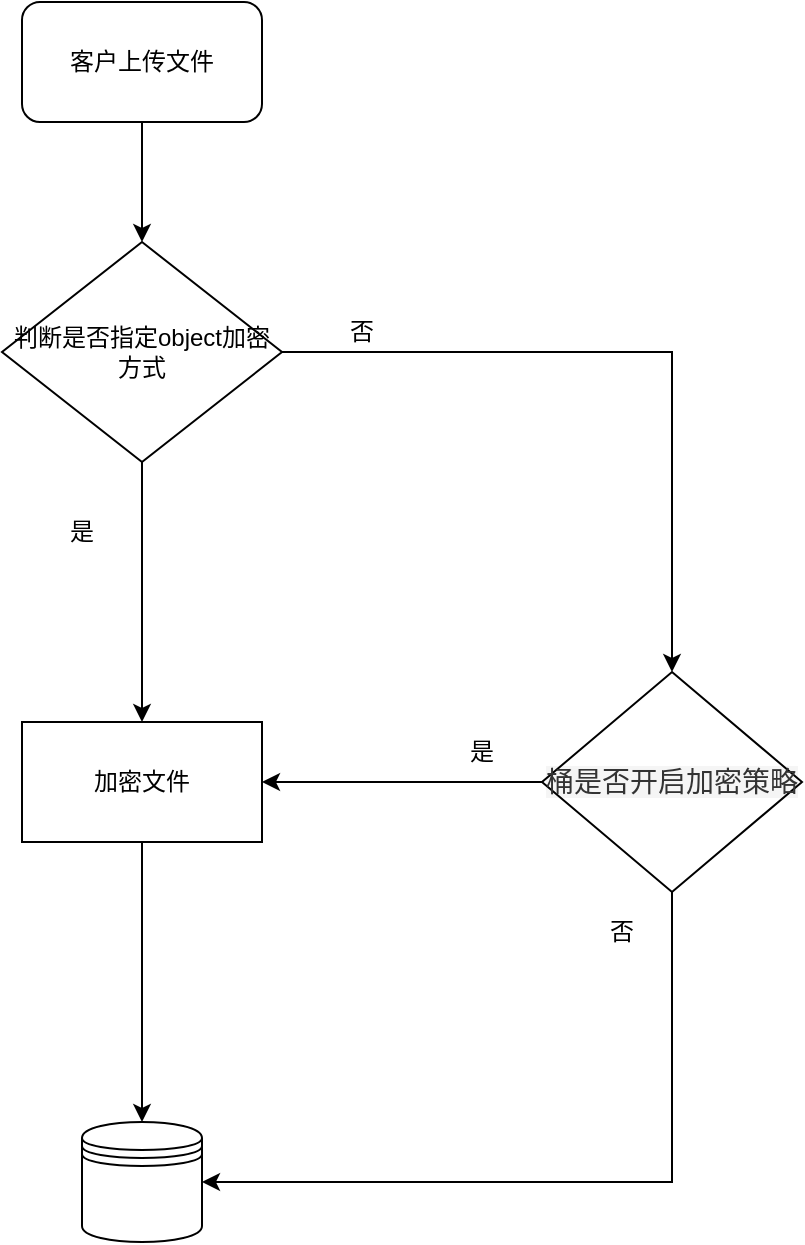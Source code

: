 <mxfile version="16.6.2" type="github"><diagram id="DfJJZqybF0mfNs6TDclR" name="Page-1"><mxGraphModel dx="1422" dy="762" grid="1" gridSize="10" guides="1" tooltips="1" connect="1" arrows="1" fold="1" page="1" pageScale="1" pageWidth="827" pageHeight="1169" math="0" shadow="0"><root><mxCell id="0"/><mxCell id="1" parent="0"/><mxCell id="pUZk9N-wRODuNJ0LGwgy-7" style="edgeStyle=orthogonalEdgeStyle;rounded=0;orthogonalLoop=1;jettySize=auto;html=1;" parent="1" source="pUZk9N-wRODuNJ0LGwgy-4" target="pUZk9N-wRODuNJ0LGwgy-5" edge="1"><mxGeometry relative="1" as="geometry"/></mxCell><mxCell id="pUZk9N-wRODuNJ0LGwgy-14" style="edgeStyle=orthogonalEdgeStyle;rounded=0;orthogonalLoop=1;jettySize=auto;html=1;exitX=1;exitY=0.5;exitDx=0;exitDy=0;entryX=0.5;entryY=0;entryDx=0;entryDy=0;" parent="1" source="pUZk9N-wRODuNJ0LGwgy-4" target="pUZk9N-wRODuNJ0LGwgy-13" edge="1"><mxGeometry relative="1" as="geometry"/></mxCell><mxCell id="pUZk9N-wRODuNJ0LGwgy-4" value="判断是否指定object加密方式" style="rhombus;whiteSpace=wrap;html=1;" parent="1" vertex="1"><mxGeometry x="340" y="170" width="140" height="110" as="geometry"/></mxCell><mxCell id="pUZk9N-wRODuNJ0LGwgy-12" style="edgeStyle=orthogonalEdgeStyle;rounded=0;orthogonalLoop=1;jettySize=auto;html=1;entryX=0.5;entryY=0;entryDx=0;entryDy=0;" parent="1" source="pUZk9N-wRODuNJ0LGwgy-5" target="pUZk9N-wRODuNJ0LGwgy-11" edge="1"><mxGeometry relative="1" as="geometry"/></mxCell><mxCell id="pUZk9N-wRODuNJ0LGwgy-5" value="加密文件" style="rounded=0;whiteSpace=wrap;html=1;" parent="1" vertex="1"><mxGeometry x="350" y="410" width="120" height="60" as="geometry"/></mxCell><mxCell id="pUZk9N-wRODuNJ0LGwgy-9" value="是" style="text;html=1;strokeColor=none;fillColor=none;align=center;verticalAlign=middle;whiteSpace=wrap;rounded=0;" parent="1" vertex="1"><mxGeometry x="350" y="300" width="60" height="30" as="geometry"/></mxCell><mxCell id="pUZk9N-wRODuNJ0LGwgy-10" value="否" style="text;html=1;strokeColor=none;fillColor=none;align=center;verticalAlign=middle;whiteSpace=wrap;rounded=0;" parent="1" vertex="1"><mxGeometry x="490" y="200" width="60" height="30" as="geometry"/></mxCell><mxCell id="pUZk9N-wRODuNJ0LGwgy-11" value="" style="shape=datastore;whiteSpace=wrap;html=1;" parent="1" vertex="1"><mxGeometry x="380" y="610" width="60" height="60" as="geometry"/></mxCell><mxCell id="pUZk9N-wRODuNJ0LGwgy-15" style="edgeStyle=orthogonalEdgeStyle;rounded=0;orthogonalLoop=1;jettySize=auto;html=1;" parent="1" source="pUZk9N-wRODuNJ0LGwgy-13" target="pUZk9N-wRODuNJ0LGwgy-5" edge="1"><mxGeometry relative="1" as="geometry"/></mxCell><mxCell id="pUZk9N-wRODuNJ0LGwgy-19" style="edgeStyle=orthogonalEdgeStyle;rounded=0;orthogonalLoop=1;jettySize=auto;html=1;entryX=1;entryY=0.5;entryDx=0;entryDy=0;" parent="1" source="pUZk9N-wRODuNJ0LGwgy-13" target="pUZk9N-wRODuNJ0LGwgy-11" edge="1"><mxGeometry relative="1" as="geometry"><Array as="points"><mxPoint x="675" y="640"/></Array></mxGeometry></mxCell><mxCell id="pUZk9N-wRODuNJ0LGwgy-13" value="&lt;div style=&quot;text-align: left&quot;&gt;&lt;font color=&quot;#333333&quot; face=&quot;monospace, monospace&quot;&gt;&lt;span style=&quot;font-size: 14px ; background-color: rgba(0 , 0 , 0 , 0.04)&quot;&gt;桶是否开启加密策略&lt;/span&gt;&lt;/font&gt;&lt;/div&gt;" style="rhombus;whiteSpace=wrap;html=1;" parent="1" vertex="1"><mxGeometry x="610" y="385" width="130" height="110" as="geometry"/></mxCell><mxCell id="pUZk9N-wRODuNJ0LGwgy-17" value="是" style="text;html=1;strokeColor=none;fillColor=none;align=center;verticalAlign=middle;whiteSpace=wrap;rounded=0;" parent="1" vertex="1"><mxGeometry x="550" y="410" width="60" height="30" as="geometry"/></mxCell><mxCell id="pUZk9N-wRODuNJ0LGwgy-18" value="否" style="text;html=1;strokeColor=none;fillColor=none;align=center;verticalAlign=middle;whiteSpace=wrap;rounded=0;" parent="1" vertex="1"><mxGeometry x="620" y="500" width="60" height="30" as="geometry"/></mxCell><mxCell id="pUZk9N-wRODuNJ0LGwgy-21" style="edgeStyle=orthogonalEdgeStyle;rounded=0;orthogonalLoop=1;jettySize=auto;html=1;entryX=0.5;entryY=0;entryDx=0;entryDy=0;" parent="1" source="pUZk9N-wRODuNJ0LGwgy-20" target="pUZk9N-wRODuNJ0LGwgy-4" edge="1"><mxGeometry relative="1" as="geometry"/></mxCell><mxCell id="pUZk9N-wRODuNJ0LGwgy-20" value="客户上传文件" style="rounded=1;whiteSpace=wrap;html=1;" parent="1" vertex="1"><mxGeometry x="350" y="50" width="120" height="60" as="geometry"/></mxCell></root></mxGraphModel></diagram></mxfile>